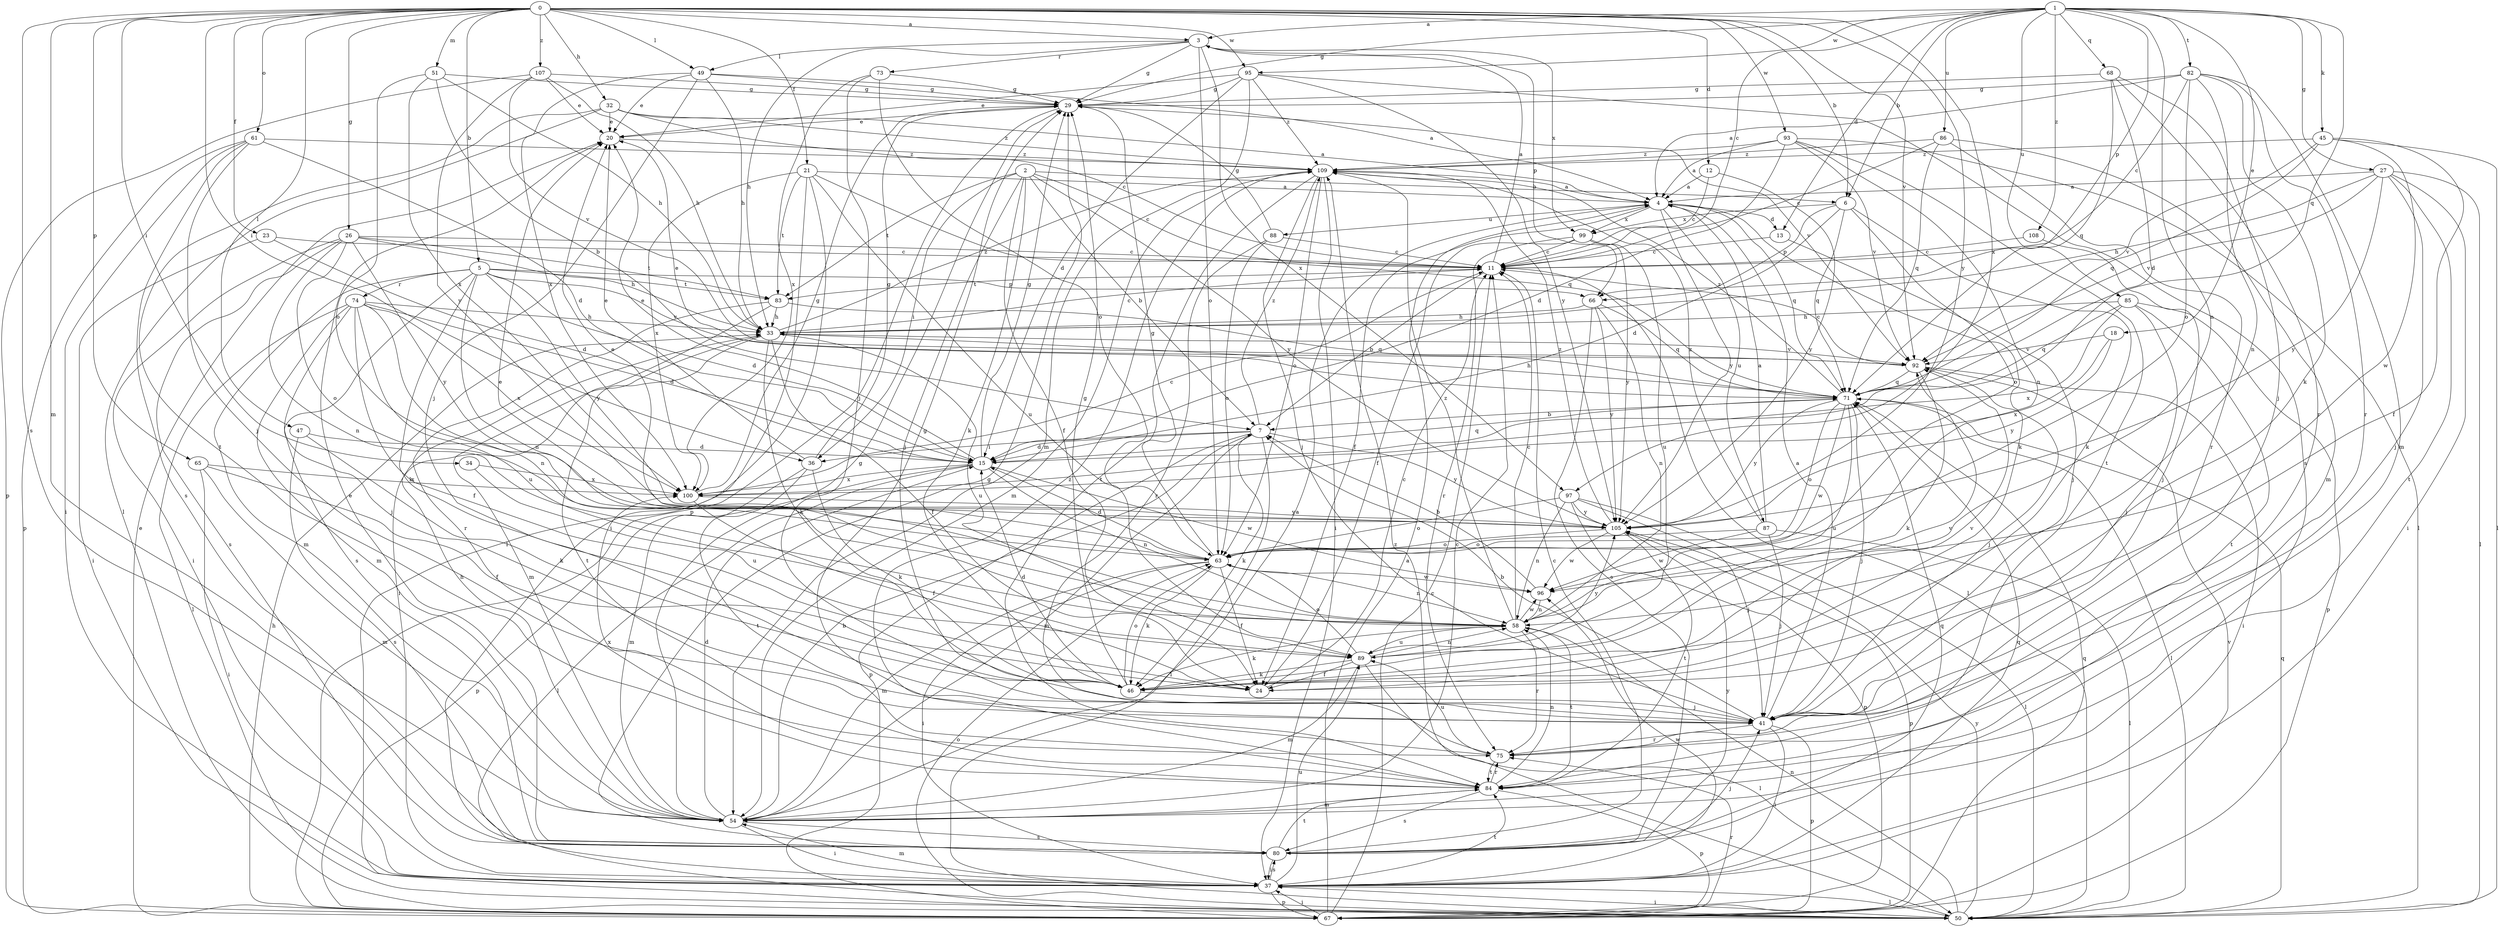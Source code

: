 strict digraph  {
0;
1;
2;
3;
4;
5;
6;
7;
11;
12;
13;
15;
18;
20;
21;
23;
24;
26;
27;
29;
32;
33;
34;
36;
37;
41;
45;
46;
47;
49;
50;
51;
54;
58;
61;
63;
65;
66;
67;
68;
71;
73;
74;
75;
80;
82;
83;
84;
85;
86;
87;
88;
89;
92;
93;
95;
96;
97;
99;
100;
105;
107;
108;
109;
0 -> 3  [label=a];
0 -> 5  [label=b];
0 -> 6  [label=b];
0 -> 12  [label=d];
0 -> 21  [label=f];
0 -> 23  [label=f];
0 -> 26  [label=g];
0 -> 32  [label=h];
0 -> 34  [label=i];
0 -> 36  [label=i];
0 -> 47  [label=l];
0 -> 49  [label=l];
0 -> 51  [label=m];
0 -> 54  [label=m];
0 -> 61  [label=o];
0 -> 65  [label=p];
0 -> 80  [label=s];
0 -> 92  [label=v];
0 -> 93  [label=w];
0 -> 95  [label=w];
0 -> 97  [label=x];
0 -> 105  [label=y];
0 -> 107  [label=z];
1 -> 3  [label=a];
1 -> 6  [label=b];
1 -> 11  [label=c];
1 -> 13  [label=d];
1 -> 18  [label=e];
1 -> 27  [label=g];
1 -> 29  [label=g];
1 -> 45  [label=k];
1 -> 58  [label=n];
1 -> 66  [label=p];
1 -> 68  [label=q];
1 -> 71  [label=q];
1 -> 82  [label=t];
1 -> 85  [label=u];
1 -> 86  [label=u];
1 -> 95  [label=w];
1 -> 108  [label=z];
2 -> 6  [label=b];
2 -> 7  [label=b];
2 -> 11  [label=c];
2 -> 24  [label=f];
2 -> 36  [label=i];
2 -> 41  [label=j];
2 -> 46  [label=k];
2 -> 83  [label=t];
2 -> 105  [label=y];
3 -> 29  [label=g];
3 -> 33  [label=h];
3 -> 49  [label=l];
3 -> 63  [label=o];
3 -> 66  [label=p];
3 -> 73  [label=r];
3 -> 97  [label=x];
3 -> 99  [label=x];
4 -> 13  [label=d];
4 -> 24  [label=f];
4 -> 46  [label=k];
4 -> 71  [label=q];
4 -> 87  [label=u];
4 -> 88  [label=u];
4 -> 99  [label=x];
4 -> 105  [label=y];
5 -> 15  [label=d];
5 -> 46  [label=k];
5 -> 54  [label=m];
5 -> 58  [label=n];
5 -> 66  [label=p];
5 -> 74  [label=r];
5 -> 80  [label=s];
5 -> 83  [label=t];
5 -> 92  [label=v];
5 -> 105  [label=y];
6 -> 15  [label=d];
6 -> 46  [label=k];
6 -> 63  [label=o];
6 -> 66  [label=p];
6 -> 71  [label=q];
6 -> 99  [label=x];
7 -> 15  [label=d];
7 -> 36  [label=i];
7 -> 46  [label=k];
7 -> 50  [label=l];
7 -> 54  [label=m];
7 -> 67  [label=p];
7 -> 105  [label=y];
7 -> 109  [label=z];
11 -> 3  [label=a];
11 -> 7  [label=b];
11 -> 50  [label=l];
11 -> 83  [label=t];
12 -> 4  [label=a];
12 -> 11  [label=c];
12 -> 105  [label=y];
13 -> 11  [label=c];
13 -> 41  [label=j];
15 -> 20  [label=e];
15 -> 29  [label=g];
15 -> 50  [label=l];
15 -> 58  [label=n];
15 -> 67  [label=p];
15 -> 71  [label=q];
15 -> 96  [label=w];
15 -> 100  [label=x];
18 -> 92  [label=v];
18 -> 100  [label=x];
18 -> 105  [label=y];
20 -> 109  [label=z];
21 -> 4  [label=a];
21 -> 37  [label=i];
21 -> 50  [label=l];
21 -> 71  [label=q];
21 -> 83  [label=t];
21 -> 89  [label=u];
21 -> 100  [label=x];
23 -> 11  [label=c];
23 -> 15  [label=d];
23 -> 37  [label=i];
24 -> 11  [label=c];
24 -> 92  [label=v];
26 -> 11  [label=c];
26 -> 33  [label=h];
26 -> 37  [label=i];
26 -> 58  [label=n];
26 -> 63  [label=o];
26 -> 80  [label=s];
26 -> 83  [label=t];
26 -> 105  [label=y];
27 -> 4  [label=a];
27 -> 33  [label=h];
27 -> 37  [label=i];
27 -> 41  [label=j];
27 -> 50  [label=l];
27 -> 84  [label=t];
27 -> 92  [label=v];
27 -> 105  [label=y];
29 -> 20  [label=e];
29 -> 67  [label=p];
29 -> 92  [label=v];
32 -> 4  [label=a];
32 -> 11  [label=c];
32 -> 20  [label=e];
32 -> 50  [label=l];
32 -> 84  [label=t];
32 -> 109  [label=z];
33 -> 11  [label=c];
33 -> 24  [label=f];
33 -> 46  [label=k];
33 -> 54  [label=m];
33 -> 84  [label=t];
33 -> 89  [label=u];
33 -> 92  [label=v];
33 -> 109  [label=z];
34 -> 89  [label=u];
34 -> 100  [label=x];
36 -> 20  [label=e];
36 -> 29  [label=g];
36 -> 46  [label=k];
36 -> 54  [label=m];
36 -> 84  [label=t];
37 -> 50  [label=l];
37 -> 54  [label=m];
37 -> 67  [label=p];
37 -> 71  [label=q];
37 -> 80  [label=s];
37 -> 84  [label=t];
37 -> 89  [label=u];
37 -> 96  [label=w];
41 -> 4  [label=a];
41 -> 7  [label=b];
41 -> 37  [label=i];
41 -> 67  [label=p];
41 -> 75  [label=r];
45 -> 24  [label=f];
45 -> 50  [label=l];
45 -> 71  [label=q];
45 -> 92  [label=v];
45 -> 96  [label=w];
45 -> 109  [label=z];
46 -> 15  [label=d];
46 -> 29  [label=g];
46 -> 41  [label=j];
46 -> 63  [label=o];
46 -> 92  [label=v];
47 -> 15  [label=d];
47 -> 46  [label=k];
47 -> 80  [label=s];
49 -> 4  [label=a];
49 -> 20  [label=e];
49 -> 29  [label=g];
49 -> 33  [label=h];
49 -> 41  [label=j];
49 -> 100  [label=x];
50 -> 37  [label=i];
50 -> 58  [label=n];
50 -> 63  [label=o];
50 -> 71  [label=q];
50 -> 105  [label=y];
50 -> 109  [label=z];
51 -> 7  [label=b];
51 -> 29  [label=g];
51 -> 33  [label=h];
51 -> 63  [label=o];
51 -> 100  [label=x];
54 -> 4  [label=a];
54 -> 7  [label=b];
54 -> 11  [label=c];
54 -> 15  [label=d];
54 -> 29  [label=g];
54 -> 33  [label=h];
54 -> 37  [label=i];
54 -> 80  [label=s];
58 -> 11  [label=c];
58 -> 20  [label=e];
58 -> 46  [label=k];
58 -> 75  [label=r];
58 -> 84  [label=t];
58 -> 89  [label=u];
58 -> 96  [label=w];
58 -> 109  [label=z];
61 -> 15  [label=d];
61 -> 37  [label=i];
61 -> 41  [label=j];
61 -> 67  [label=p];
61 -> 80  [label=s];
61 -> 109  [label=z];
63 -> 15  [label=d];
63 -> 20  [label=e];
63 -> 24  [label=f];
63 -> 29  [label=g];
63 -> 37  [label=i];
63 -> 46  [label=k];
63 -> 54  [label=m];
63 -> 58  [label=n];
63 -> 96  [label=w];
65 -> 24  [label=f];
65 -> 37  [label=i];
65 -> 54  [label=m];
65 -> 100  [label=x];
66 -> 33  [label=h];
66 -> 58  [label=n];
66 -> 71  [label=q];
66 -> 80  [label=s];
66 -> 105  [label=y];
67 -> 4  [label=a];
67 -> 11  [label=c];
67 -> 20  [label=e];
67 -> 33  [label=h];
67 -> 37  [label=i];
67 -> 71  [label=q];
67 -> 75  [label=r];
67 -> 92  [label=v];
68 -> 15  [label=d];
68 -> 29  [label=g];
68 -> 41  [label=j];
68 -> 71  [label=q];
68 -> 75  [label=r];
71 -> 7  [label=b];
71 -> 20  [label=e];
71 -> 33  [label=h];
71 -> 41  [label=j];
71 -> 50  [label=l];
71 -> 63  [label=o];
71 -> 89  [label=u];
71 -> 96  [label=w];
71 -> 105  [label=y];
71 -> 109  [label=z];
73 -> 29  [label=g];
73 -> 41  [label=j];
73 -> 63  [label=o];
73 -> 100  [label=x];
74 -> 15  [label=d];
74 -> 24  [label=f];
74 -> 33  [label=h];
74 -> 41  [label=j];
74 -> 50  [label=l];
74 -> 54  [label=m];
74 -> 58  [label=n];
74 -> 89  [label=u];
74 -> 100  [label=x];
75 -> 29  [label=g];
75 -> 84  [label=t];
75 -> 89  [label=u];
80 -> 11  [label=c];
80 -> 20  [label=e];
80 -> 29  [label=g];
80 -> 37  [label=i];
80 -> 41  [label=j];
80 -> 71  [label=q];
80 -> 84  [label=t];
80 -> 105  [label=y];
82 -> 4  [label=a];
82 -> 11  [label=c];
82 -> 29  [label=g];
82 -> 46  [label=k];
82 -> 54  [label=m];
82 -> 58  [label=n];
82 -> 63  [label=o];
82 -> 75  [label=r];
83 -> 33  [label=h];
83 -> 37  [label=i];
83 -> 71  [label=q];
83 -> 75  [label=r];
84 -> 54  [label=m];
84 -> 58  [label=n];
84 -> 67  [label=p];
84 -> 75  [label=r];
84 -> 80  [label=s];
84 -> 100  [label=x];
84 -> 109  [label=z];
85 -> 33  [label=h];
85 -> 41  [label=j];
85 -> 67  [label=p];
85 -> 71  [label=q];
85 -> 84  [label=t];
85 -> 100  [label=x];
86 -> 11  [label=c];
86 -> 54  [label=m];
86 -> 71  [label=q];
86 -> 75  [label=r];
86 -> 109  [label=z];
87 -> 4  [label=a];
87 -> 41  [label=j];
87 -> 50  [label=l];
87 -> 63  [label=o];
87 -> 96  [label=w];
87 -> 109  [label=z];
88 -> 11  [label=c];
88 -> 29  [label=g];
88 -> 63  [label=o];
88 -> 75  [label=r];
89 -> 24  [label=f];
89 -> 46  [label=k];
89 -> 50  [label=l];
89 -> 54  [label=m];
89 -> 58  [label=n];
89 -> 63  [label=o];
89 -> 105  [label=y];
92 -> 11  [label=c];
92 -> 37  [label=i];
92 -> 41  [label=j];
92 -> 46  [label=k];
92 -> 71  [label=q];
93 -> 4  [label=a];
93 -> 15  [label=d];
93 -> 50  [label=l];
93 -> 58  [label=n];
93 -> 84  [label=t];
93 -> 92  [label=v];
93 -> 109  [label=z];
95 -> 15  [label=d];
95 -> 20  [label=e];
95 -> 29  [label=g];
95 -> 54  [label=m];
95 -> 80  [label=s];
95 -> 105  [label=y];
95 -> 109  [label=z];
96 -> 7  [label=b];
96 -> 58  [label=n];
97 -> 41  [label=j];
97 -> 50  [label=l];
97 -> 58  [label=n];
97 -> 63  [label=o];
97 -> 67  [label=p];
97 -> 105  [label=y];
99 -> 11  [label=c];
99 -> 24  [label=f];
99 -> 75  [label=r];
99 -> 89  [label=u];
99 -> 105  [label=y];
100 -> 11  [label=c];
100 -> 24  [label=f];
100 -> 29  [label=g];
100 -> 105  [label=y];
105 -> 63  [label=o];
105 -> 67  [label=p];
105 -> 84  [label=t];
105 -> 96  [label=w];
105 -> 109  [label=z];
107 -> 20  [label=e];
107 -> 29  [label=g];
107 -> 33  [label=h];
107 -> 67  [label=p];
107 -> 92  [label=v];
107 -> 105  [label=y];
108 -> 11  [label=c];
108 -> 41  [label=j];
109 -> 4  [label=a];
109 -> 37  [label=i];
109 -> 41  [label=j];
109 -> 54  [label=m];
109 -> 63  [label=o];
109 -> 84  [label=t];
}
